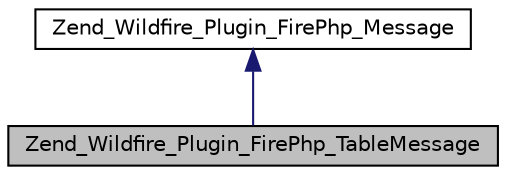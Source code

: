 digraph G
{
  edge [fontname="Helvetica",fontsize="10",labelfontname="Helvetica",labelfontsize="10"];
  node [fontname="Helvetica",fontsize="10",shape=record];
  Node1 [label="Zend_Wildfire_Plugin_FirePhp_TableMessage",height=0.2,width=0.4,color="black", fillcolor="grey75", style="filled" fontcolor="black"];
  Node2 -> Node1 [dir="back",color="midnightblue",fontsize="10",style="solid",fontname="Helvetica"];
  Node2 [label="Zend_Wildfire_Plugin_FirePhp_Message",height=0.2,width=0.4,color="black", fillcolor="white", style="filled",URL="$class_zend___wildfire___plugin___fire_php___message.html"];
}
